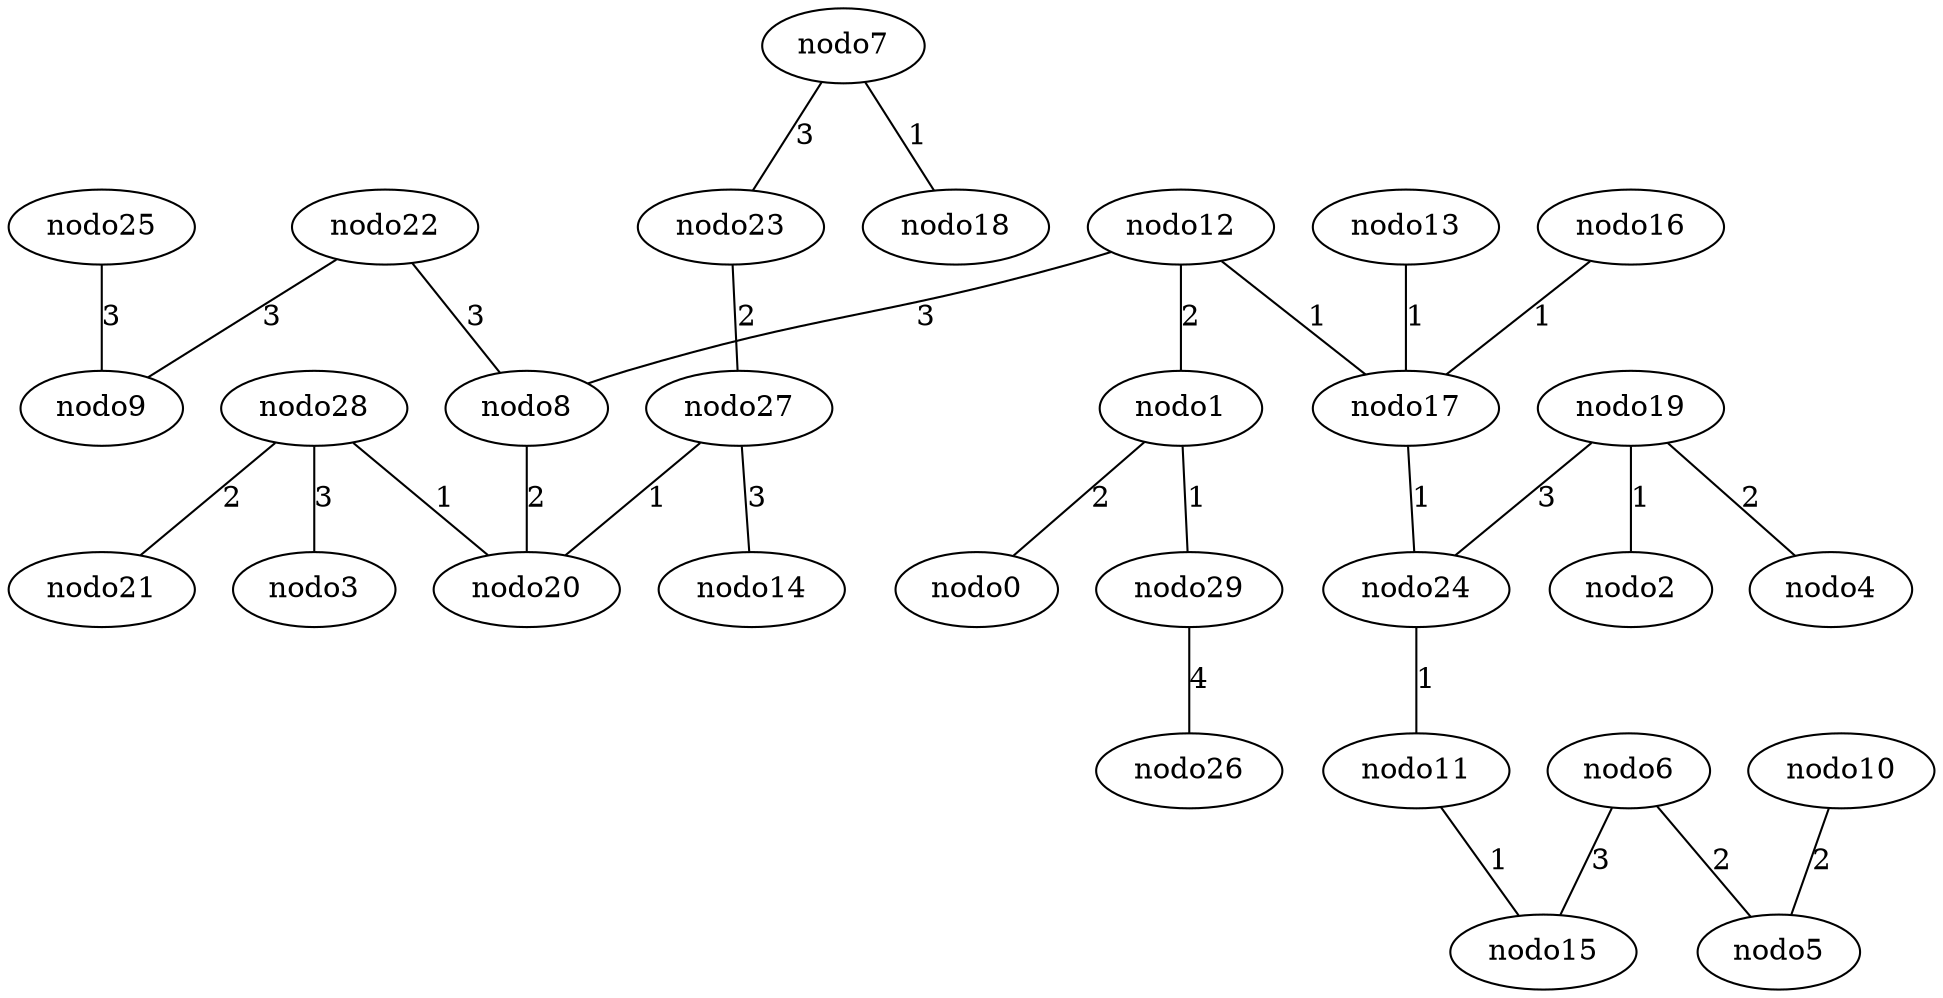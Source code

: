 graph X {
 0 [label="nodo0"];
 1 [label="nodo1"];
 2 [label="nodo2"];
 3 [label="nodo3"];
 4 [label="nodo4"];
 5 [label="nodo5"];
 6 [label="nodo6"];
 7 [label="nodo7"];
 8 [label="nodo8"];
 9 [label="nodo9"];
 10 [label="nodo10"];
 11 [label="nodo11"];
 12 [label="nodo12"];
 13 [label="nodo13"];
 14 [label="nodo14"];
 15 [label="nodo15"];
 16 [label="nodo16"];
 17 [label="nodo17"];
 18 [label="nodo18"];
 19 [label="nodo19"];
 20 [label="nodo20"];
 21 [label="nodo21"];
 22 [label="nodo22"];
 23 [label="nodo23"];
 24 [label="nodo24"];
 25 [label="nodo25"];
 26 [label="nodo26"];
 27 [label="nodo27"];
 28 [label="nodo28"];
 29 [label="nodo29"];
  1 -- 0  [label="2"];
  1 -- 29  [label="1"];
  12 -- 1  [label="2"];
  12 -- 17  [label="1"];
  13 -- 17  [label="1"];
  16 -- 17  [label="1"];
  17 -- 24  [label="1"];
  24 -- 11  [label="1"];
  11 -- 15  [label="1"];
  6 -- 15  [label="3"];
  6 -- 5  [label="2"];
  10 -- 5  [label="2"];
  12 -- 8  [label="3"];
  8 -- 20  [label="2"];
  27 -- 20  [label="1"];
  28 -- 20  [label="1"];
  23 -- 27  [label="2"];
  28 -- 21  [label="2"];
  28 -- 3  [label="3"];
  7 -- 23  [label="3"];
  7 -- 18  [label="1"];
  19 -- 24  [label="3"];
  19 -- 2  [label="1"];
  19 -- 4  [label="2"];
  27 -- 14  [label="3"];
  22 -- 8  [label="3"];
  22 -- 9  [label="3"];
  25 -- 9  [label="3"];
  29 -- 26  [label="4"];
}

